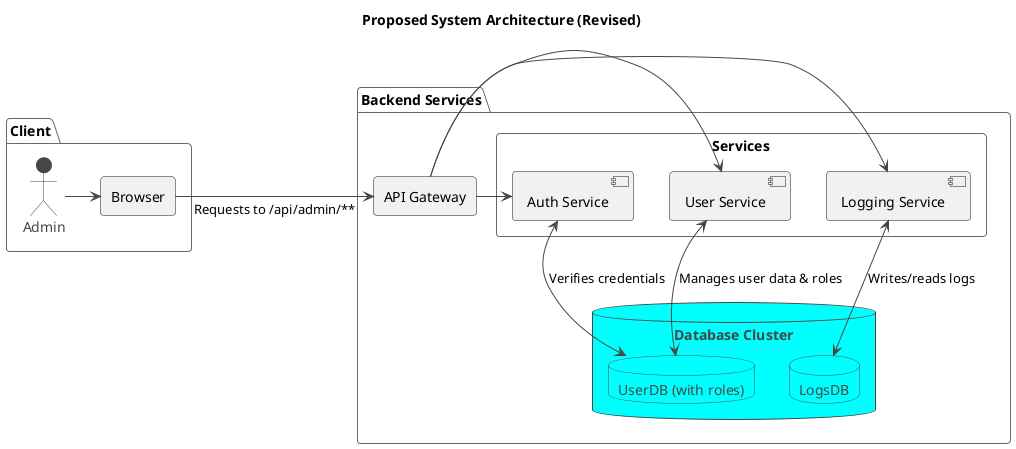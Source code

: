@startuml
!theme vibrant

title Proposed System Architecture (Revised)

package "Client" {
  actor "Admin" as User
  rectangle "Browser" as Browser
}

package "Backend Services" {
  rectangle "API Gateway" as Gateway
  
  rectangle "Services" {
    component "Auth Service" as AuthService
    component "User Service" as UserService
    component "Logging Service" as LogService
  }
  
  database "Database Cluster" as DB {
    database "UserDB (with roles)" as UserDB
    database "LogsDB"
  }
}

User -right-> Browser
Browser -right-> Gateway : Requests to /api/admin/**

Gateway -> AuthService
Gateway -> UserService
Gateway -> LogService

AuthService <--> UserDB : Verifies credentials
UserService <--> UserDB : Manages user data & roles
LogService <--> LogsDB : Writes/reads logs

@enduml
